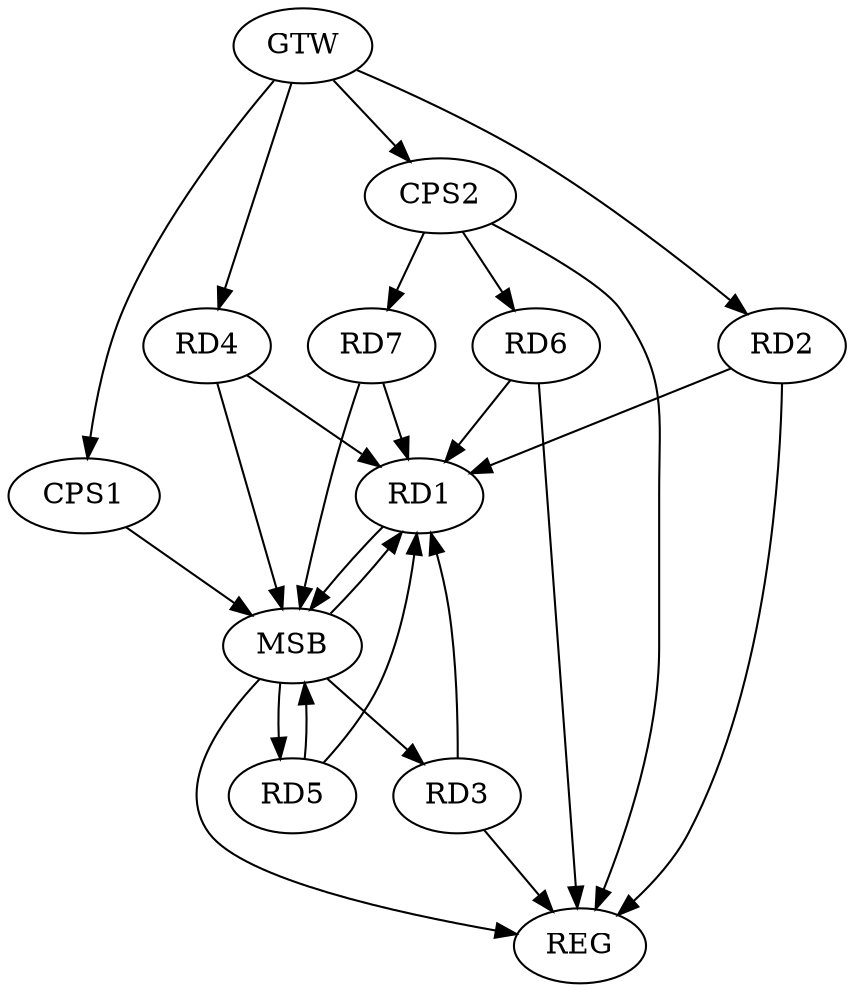 strict digraph G {
  RD1 [ label="RD1" ];
  RD2 [ label="RD2" ];
  RD3 [ label="RD3" ];
  RD4 [ label="RD4" ];
  RD5 [ label="RD5" ];
  RD6 [ label="RD6" ];
  RD7 [ label="RD7" ];
  CPS1 [ label="CPS1" ];
  CPS2 [ label="CPS2" ];
  GTW [ label="GTW" ];
  REG [ label="REG" ];
  MSB [ label="MSB" ];
  RD2 -> RD1;
  CPS2 -> RD6;
  CPS2 -> RD7;
  GTW -> RD2;
  GTW -> RD4;
  GTW -> CPS1;
  GTW -> CPS2;
  RD2 -> REG;
  RD3 -> REG;
  RD6 -> REG;
  CPS2 -> REG;
  RD1 -> MSB;
  MSB -> REG;
  RD4 -> MSB;
  MSB -> RD3;
  RD5 -> MSB;
  RD7 -> MSB;
  CPS1 -> MSB;
  MSB -> RD1;
  MSB -> RD5;
  RD6 -> RD1;
  RD7 -> RD1;
  RD4 -> RD1;
  RD3 -> RD1;
  RD5 -> RD1;
}
